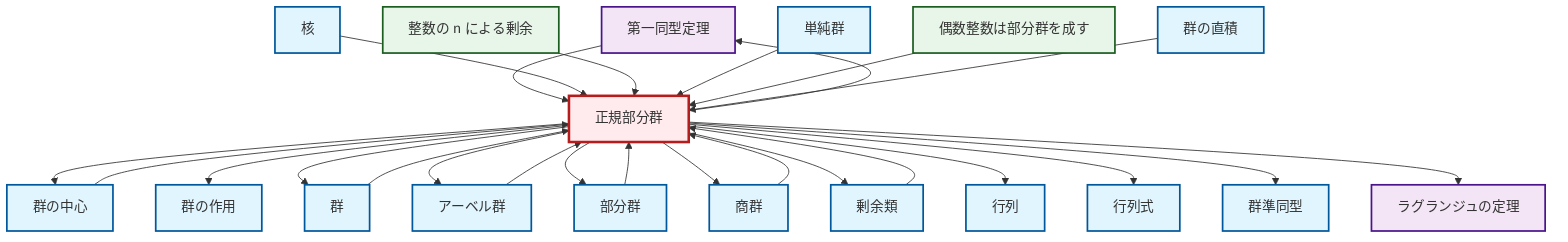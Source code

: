 graph TD
    classDef definition fill:#e1f5fe,stroke:#01579b,stroke-width:2px
    classDef theorem fill:#f3e5f5,stroke:#4a148c,stroke-width:2px
    classDef axiom fill:#fff3e0,stroke:#e65100,stroke-width:2px
    classDef example fill:#e8f5e9,stroke:#1b5e20,stroke-width:2px
    classDef current fill:#ffebee,stroke:#b71c1c,stroke-width:3px
    thm-first-isomorphism["第一同型定理"]:::theorem
    thm-lagrange["ラグランジュの定理"]:::theorem
    def-coset["剰余類"]:::definition
    def-direct-product["群の直積"]:::definition
    ex-quotient-integers-mod-n["整数の n による剰余"]:::example
    def-group["群"]:::definition
    def-group-action["群の作用"]:::definition
    def-homomorphism["群準同型"]:::definition
    def-quotient-group["商群"]:::definition
    def-matrix["行列"]:::definition
    def-simple-group["単純群"]:::definition
    def-kernel["核"]:::definition
    def-abelian-group["アーベル群"]:::definition
    def-center-of-group["群の中心"]:::definition
    def-normal-subgroup["正規部分群"]:::definition
    ex-even-integers-subgroup["偶数整数は部分群を成す"]:::example
    def-determinant["行列式"]:::definition
    def-subgroup["部分群"]:::definition
    def-normal-subgroup --> def-center-of-group
    def-normal-subgroup --> thm-first-isomorphism
    thm-first-isomorphism --> def-normal-subgroup
    def-center-of-group --> def-normal-subgroup
    def-normal-subgroup --> def-group-action
    def-kernel --> def-normal-subgroup
    def-normal-subgroup --> def-group
    ex-quotient-integers-mod-n --> def-normal-subgroup
    def-normal-subgroup --> def-abelian-group
    def-normal-subgroup --> def-subgroup
    def-simple-group --> def-normal-subgroup
    def-coset --> def-normal-subgroup
    def-quotient-group --> def-normal-subgroup
    def-abelian-group --> def-normal-subgroup
    ex-even-integers-subgroup --> def-normal-subgroup
    def-normal-subgroup --> def-quotient-group
    def-direct-product --> def-normal-subgroup
    def-group --> def-normal-subgroup
    def-normal-subgroup --> def-coset
    def-subgroup --> def-normal-subgroup
    def-normal-subgroup --> def-matrix
    def-normal-subgroup --> def-determinant
    def-normal-subgroup --> def-homomorphism
    def-normal-subgroup --> thm-lagrange
    class def-normal-subgroup current